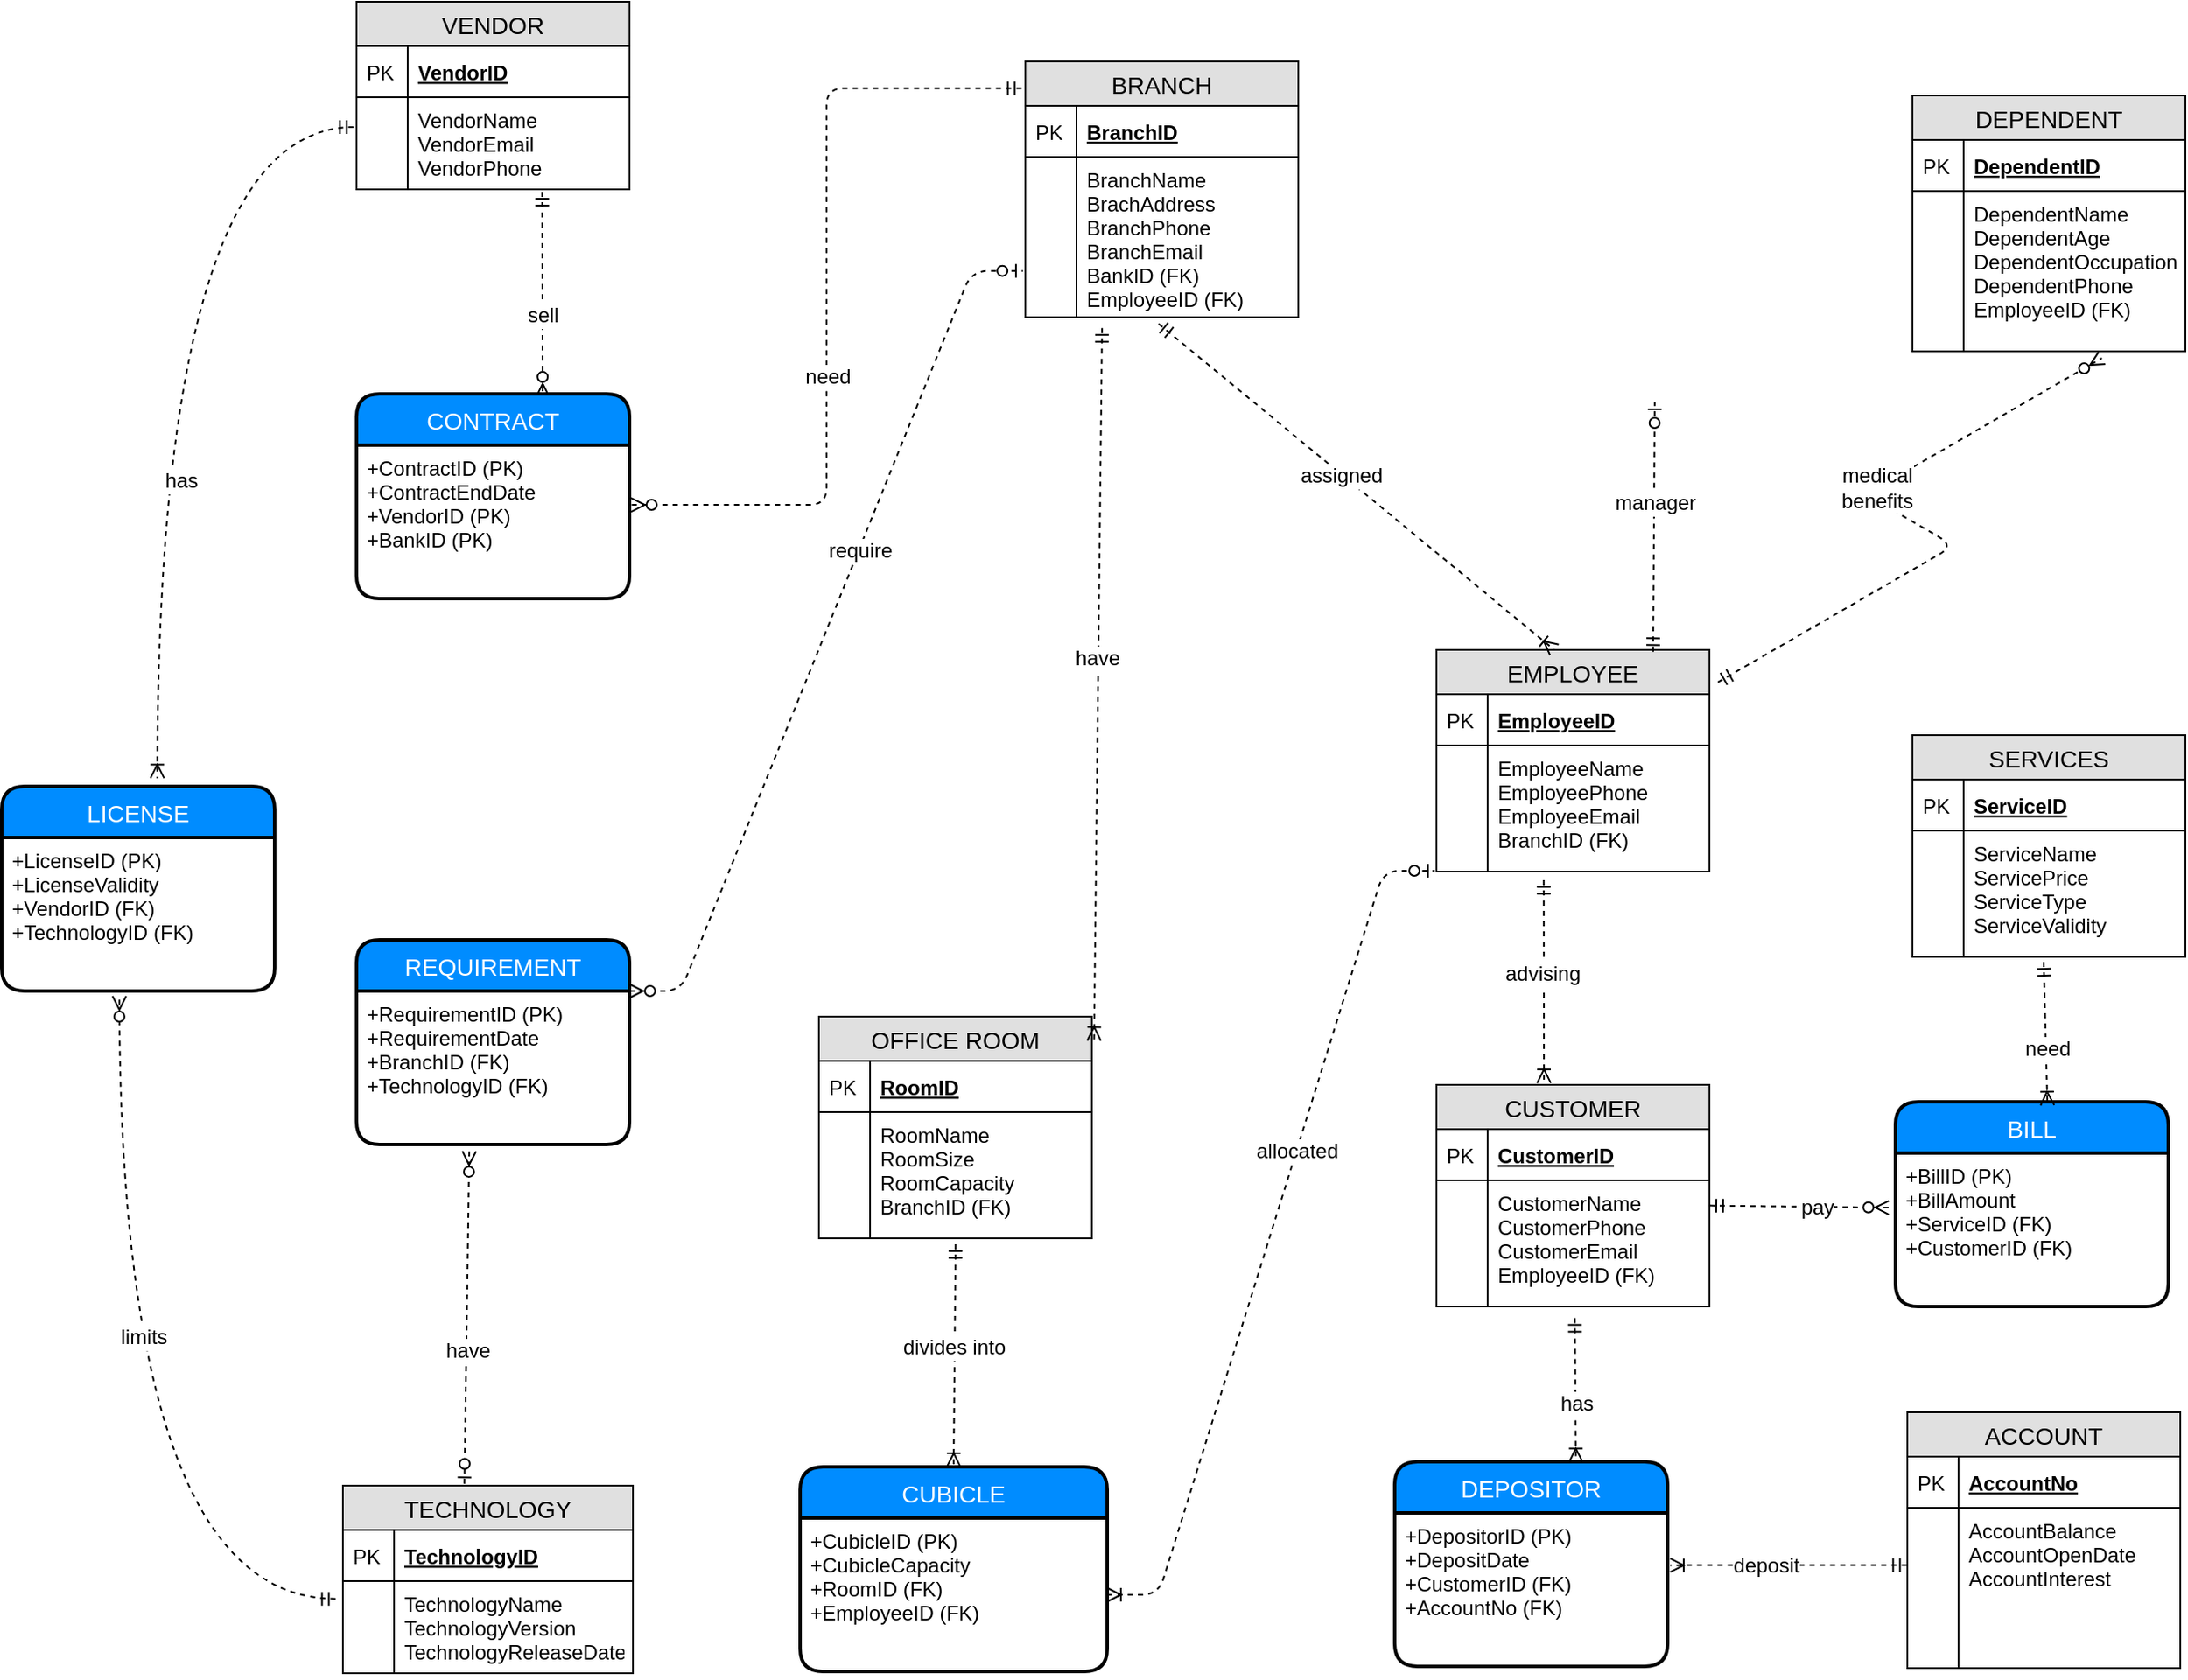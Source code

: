 <mxfile version="12.2.6" type="device" pages="1"><diagram id="OfoIAf7GHifMe632W6Vm" name="Page-1"><mxGraphModel dx="1855" dy="513" grid="1" gridSize="10" guides="1" tooltips="1" connect="1" arrows="1" fold="1" page="1" pageScale="1" pageWidth="850" pageHeight="1100" math="0" shadow="0"><root><mxCell id="0"/><mxCell id="1" parent="0"/><mxCell id="8NICRnH4fSRFF_233JZh-17" value="BRANCH" style="swimlane;fontStyle=0;childLayout=stackLayout;horizontal=1;startSize=26;fillColor=#e0e0e0;horizontalStack=0;resizeParent=1;resizeParentMax=0;resizeLast=0;collapsible=1;marginBottom=0;swimlaneFillColor=#ffffff;align=center;fontSize=14;rounded=0;shadow=0;glass=0;comic=0;" vertex="1" parent="1"><mxGeometry x="120" y="85" width="160" height="150" as="geometry"/></mxCell><mxCell id="8NICRnH4fSRFF_233JZh-18" value="BranchID" style="shape=partialRectangle;top=0;left=0;right=0;bottom=1;align=left;verticalAlign=middle;fillColor=none;spacingLeft=34;spacingRight=4;overflow=hidden;rotatable=0;points=[[0,0.5],[1,0.5]];portConstraint=eastwest;dropTarget=0;fontStyle=5;fontSize=12;" vertex="1" parent="8NICRnH4fSRFF_233JZh-17"><mxGeometry y="26" width="160" height="30" as="geometry"/></mxCell><mxCell id="8NICRnH4fSRFF_233JZh-19" value="PK" style="shape=partialRectangle;top=0;left=0;bottom=0;fillColor=none;align=left;verticalAlign=middle;spacingLeft=4;spacingRight=4;overflow=hidden;rotatable=0;points=[];portConstraint=eastwest;part=1;fontSize=12;" vertex="1" connectable="0" parent="8NICRnH4fSRFF_233JZh-18"><mxGeometry width="30" height="30" as="geometry"/></mxCell><mxCell id="8NICRnH4fSRFF_233JZh-26" value="BranchName&#10;BrachAddress&#10;BranchPhone&#10;BranchEmail&#10;BankID (FK)&#10;EmployeeID (FK)" style="shape=partialRectangle;top=0;left=0;right=0;bottom=0;align=left;verticalAlign=top;fillColor=none;spacingLeft=34;spacingRight=4;overflow=hidden;rotatable=0;points=[[0,0.5],[1,0.5]];portConstraint=eastwest;dropTarget=0;fontSize=12;" vertex="1" parent="8NICRnH4fSRFF_233JZh-17"><mxGeometry y="56" width="160" height="94" as="geometry"/></mxCell><mxCell id="8NICRnH4fSRFF_233JZh-27" value="" style="shape=partialRectangle;top=0;left=0;bottom=0;fillColor=none;align=left;verticalAlign=top;spacingLeft=4;spacingRight=4;overflow=hidden;rotatable=0;points=[];portConstraint=eastwest;part=1;fontSize=12;" vertex="1" connectable="0" parent="8NICRnH4fSRFF_233JZh-26"><mxGeometry width="30" height="94" as="geometry"/></mxCell><mxCell id="8NICRnH4fSRFF_233JZh-28" value="EMPLOYEE" style="swimlane;fontStyle=0;childLayout=stackLayout;horizontal=1;startSize=26;fillColor=#e0e0e0;horizontalStack=0;resizeParent=1;resizeParentMax=0;resizeLast=0;collapsible=1;marginBottom=0;swimlaneFillColor=#ffffff;align=center;fontSize=14;rounded=0;shadow=0;glass=0;comic=0;" vertex="1" parent="1"><mxGeometry x="361" y="430" width="160" height="130" as="geometry"/></mxCell><mxCell id="8NICRnH4fSRFF_233JZh-29" value="EmployeeID" style="shape=partialRectangle;top=0;left=0;right=0;bottom=1;align=left;verticalAlign=middle;fillColor=none;spacingLeft=34;spacingRight=4;overflow=hidden;rotatable=0;points=[[0,0.5],[1,0.5]];portConstraint=eastwest;dropTarget=0;fontStyle=5;fontSize=12;" vertex="1" parent="8NICRnH4fSRFF_233JZh-28"><mxGeometry y="26" width="160" height="30" as="geometry"/></mxCell><mxCell id="8NICRnH4fSRFF_233JZh-30" value="PK" style="shape=partialRectangle;top=0;left=0;bottom=0;fillColor=none;align=left;verticalAlign=middle;spacingLeft=4;spacingRight=4;overflow=hidden;rotatable=0;points=[];portConstraint=eastwest;part=1;fontSize=12;" vertex="1" connectable="0" parent="8NICRnH4fSRFF_233JZh-29"><mxGeometry width="30" height="30" as="geometry"/></mxCell><mxCell id="8NICRnH4fSRFF_233JZh-37" value="EmployeeName&#10;EmployeePhone&#10;EmployeeEmail&#10;BranchID (FK)" style="shape=partialRectangle;top=0;left=0;right=0;bottom=0;align=left;verticalAlign=top;fillColor=none;spacingLeft=34;spacingRight=4;overflow=hidden;rotatable=0;points=[[0,0.5],[1,0.5]];portConstraint=eastwest;dropTarget=0;fontSize=12;" vertex="1" parent="8NICRnH4fSRFF_233JZh-28"><mxGeometry y="56" width="160" height="74" as="geometry"/></mxCell><mxCell id="8NICRnH4fSRFF_233JZh-38" value="" style="shape=partialRectangle;top=0;left=0;bottom=0;fillColor=none;align=left;verticalAlign=top;spacingLeft=4;spacingRight=4;overflow=hidden;rotatable=0;points=[];portConstraint=eastwest;part=1;fontSize=12;" vertex="1" connectable="0" parent="8NICRnH4fSRFF_233JZh-37"><mxGeometry width="30" height="74" as="geometry"/></mxCell><mxCell id="8NICRnH4fSRFF_233JZh-40" value="DEPENDENT" style="swimlane;fontStyle=0;childLayout=stackLayout;horizontal=1;startSize=26;fillColor=#e0e0e0;horizontalStack=0;resizeParent=1;resizeParentMax=0;resizeLast=0;collapsible=1;marginBottom=0;swimlaneFillColor=#ffffff;align=center;fontSize=14;rounded=0;shadow=0;glass=0;comic=0;" vertex="1" parent="1"><mxGeometry x="640" y="105" width="160" height="150" as="geometry"/></mxCell><mxCell id="8NICRnH4fSRFF_233JZh-41" value="DependentID" style="shape=partialRectangle;top=0;left=0;right=0;bottom=1;align=left;verticalAlign=middle;fillColor=none;spacingLeft=34;spacingRight=4;overflow=hidden;rotatable=0;points=[[0,0.5],[1,0.5]];portConstraint=eastwest;dropTarget=0;fontStyle=5;fontSize=12;" vertex="1" parent="8NICRnH4fSRFF_233JZh-40"><mxGeometry y="26" width="160" height="30" as="geometry"/></mxCell><mxCell id="8NICRnH4fSRFF_233JZh-42" value="PK" style="shape=partialRectangle;top=0;left=0;bottom=0;fillColor=none;align=left;verticalAlign=middle;spacingLeft=4;spacingRight=4;overflow=hidden;rotatable=0;points=[];portConstraint=eastwest;part=1;fontSize=12;" vertex="1" connectable="0" parent="8NICRnH4fSRFF_233JZh-41"><mxGeometry width="30" height="30" as="geometry"/></mxCell><mxCell id="8NICRnH4fSRFF_233JZh-49" value="DependentName&#10;DependentAge&#10;DependentOccupation&#10;DependentPhone&#10;EmployeeID (FK)" style="shape=partialRectangle;top=0;left=0;right=0;bottom=0;align=left;verticalAlign=top;fillColor=none;spacingLeft=34;spacingRight=4;overflow=hidden;rotatable=0;points=[[0,0.5],[1,0.5]];portConstraint=eastwest;dropTarget=0;fontSize=12;" vertex="1" parent="8NICRnH4fSRFF_233JZh-40"><mxGeometry y="56" width="160" height="94" as="geometry"/></mxCell><mxCell id="8NICRnH4fSRFF_233JZh-50" value="" style="shape=partialRectangle;top=0;left=0;bottom=0;fillColor=none;align=left;verticalAlign=top;spacingLeft=4;spacingRight=4;overflow=hidden;rotatable=0;points=[];portConstraint=eastwest;part=1;fontSize=12;" vertex="1" connectable="0" parent="8NICRnH4fSRFF_233JZh-49"><mxGeometry width="30" height="94" as="geometry"/></mxCell><mxCell id="8NICRnH4fSRFF_233JZh-51" value="CUSTOMER" style="swimlane;fontStyle=0;childLayout=stackLayout;horizontal=1;startSize=26;fillColor=#e0e0e0;horizontalStack=0;resizeParent=1;resizeParentMax=0;resizeLast=0;collapsible=1;marginBottom=0;swimlaneFillColor=#ffffff;align=center;fontSize=14;rounded=0;shadow=0;glass=0;comic=0;" vertex="1" parent="1"><mxGeometry x="361" y="685" width="160" height="130" as="geometry"/></mxCell><mxCell id="8NICRnH4fSRFF_233JZh-52" value="CustomerID" style="shape=partialRectangle;top=0;left=0;right=0;bottom=1;align=left;verticalAlign=middle;fillColor=none;spacingLeft=34;spacingRight=4;overflow=hidden;rotatable=0;points=[[0,0.5],[1,0.5]];portConstraint=eastwest;dropTarget=0;fontStyle=5;fontSize=12;" vertex="1" parent="8NICRnH4fSRFF_233JZh-51"><mxGeometry y="26" width="160" height="30" as="geometry"/></mxCell><mxCell id="8NICRnH4fSRFF_233JZh-53" value="PK" style="shape=partialRectangle;top=0;left=0;bottom=0;fillColor=none;align=left;verticalAlign=middle;spacingLeft=4;spacingRight=4;overflow=hidden;rotatable=0;points=[];portConstraint=eastwest;part=1;fontSize=12;" vertex="1" connectable="0" parent="8NICRnH4fSRFF_233JZh-52"><mxGeometry width="30" height="30" as="geometry"/></mxCell><mxCell id="8NICRnH4fSRFF_233JZh-60" value="CustomerName&#10;CustomerPhone&#10;CustomerEmail&#10;EmployeeID (FK)" style="shape=partialRectangle;top=0;left=0;right=0;bottom=0;align=left;verticalAlign=top;fillColor=none;spacingLeft=34;spacingRight=4;overflow=hidden;rotatable=0;points=[[0,0.5],[1,0.5]];portConstraint=eastwest;dropTarget=0;fontSize=12;" vertex="1" parent="8NICRnH4fSRFF_233JZh-51"><mxGeometry y="56" width="160" height="74" as="geometry"/></mxCell><mxCell id="8NICRnH4fSRFF_233JZh-61" value="" style="shape=partialRectangle;top=0;left=0;bottom=0;fillColor=none;align=left;verticalAlign=top;spacingLeft=4;spacingRight=4;overflow=hidden;rotatable=0;points=[];portConstraint=eastwest;part=1;fontSize=12;" vertex="1" connectable="0" parent="8NICRnH4fSRFF_233JZh-60"><mxGeometry width="30" height="74" as="geometry"/></mxCell><mxCell id="8NICRnH4fSRFF_233JZh-62" value="ACCOUNT" style="swimlane;fontStyle=0;childLayout=stackLayout;horizontal=1;startSize=26;fillColor=#e0e0e0;horizontalStack=0;resizeParent=1;resizeParentMax=0;resizeLast=0;collapsible=1;marginBottom=0;swimlaneFillColor=#ffffff;align=center;fontSize=14;rounded=0;shadow=0;glass=0;comic=0;" vertex="1" parent="1"><mxGeometry x="637" y="877" width="160" height="150" as="geometry"/></mxCell><mxCell id="8NICRnH4fSRFF_233JZh-63" value="AccountNo" style="shape=partialRectangle;top=0;left=0;right=0;bottom=1;align=left;verticalAlign=middle;fillColor=none;spacingLeft=34;spacingRight=4;overflow=hidden;rotatable=0;points=[[0,0.5],[1,0.5]];portConstraint=eastwest;dropTarget=0;fontStyle=5;fontSize=12;" vertex="1" parent="8NICRnH4fSRFF_233JZh-62"><mxGeometry y="26" width="160" height="30" as="geometry"/></mxCell><mxCell id="8NICRnH4fSRFF_233JZh-64" value="PK" style="shape=partialRectangle;top=0;left=0;bottom=0;fillColor=none;align=left;verticalAlign=middle;spacingLeft=4;spacingRight=4;overflow=hidden;rotatable=0;points=[];portConstraint=eastwest;part=1;fontSize=12;" vertex="1" connectable="0" parent="8NICRnH4fSRFF_233JZh-63"><mxGeometry width="30" height="30" as="geometry"/></mxCell><mxCell id="8NICRnH4fSRFF_233JZh-71" value="AccountBalance&#10;AccountOpenDate&#10;AccountInterest" style="shape=partialRectangle;top=0;left=0;right=0;bottom=0;align=left;verticalAlign=top;fillColor=none;spacingLeft=34;spacingRight=4;overflow=hidden;rotatable=0;points=[[0,0.5],[1,0.5]];portConstraint=eastwest;dropTarget=0;fontSize=12;" vertex="1" parent="8NICRnH4fSRFF_233JZh-62"><mxGeometry y="56" width="160" height="94" as="geometry"/></mxCell><mxCell id="8NICRnH4fSRFF_233JZh-72" value="" style="shape=partialRectangle;top=0;left=0;bottom=0;fillColor=none;align=left;verticalAlign=top;spacingLeft=4;spacingRight=4;overflow=hidden;rotatable=0;points=[];portConstraint=eastwest;part=1;fontSize=12;" vertex="1" connectable="0" parent="8NICRnH4fSRFF_233JZh-71"><mxGeometry width="30" height="94" as="geometry"/></mxCell><mxCell id="8NICRnH4fSRFF_233JZh-73" value="SERVICES" style="swimlane;fontStyle=0;childLayout=stackLayout;horizontal=1;startSize=26;fillColor=#e0e0e0;horizontalStack=0;resizeParent=1;resizeParentMax=0;resizeLast=0;collapsible=1;marginBottom=0;swimlaneFillColor=#ffffff;align=center;fontSize=14;rounded=0;shadow=0;glass=0;comic=0;" vertex="1" parent="1"><mxGeometry x="640" y="480" width="160" height="130" as="geometry"/></mxCell><mxCell id="8NICRnH4fSRFF_233JZh-74" value="ServiceID" style="shape=partialRectangle;top=0;left=0;right=0;bottom=1;align=left;verticalAlign=middle;fillColor=none;spacingLeft=34;spacingRight=4;overflow=hidden;rotatable=0;points=[[0,0.5],[1,0.5]];portConstraint=eastwest;dropTarget=0;fontStyle=5;fontSize=12;" vertex="1" parent="8NICRnH4fSRFF_233JZh-73"><mxGeometry y="26" width="160" height="30" as="geometry"/></mxCell><mxCell id="8NICRnH4fSRFF_233JZh-75" value="PK" style="shape=partialRectangle;top=0;left=0;bottom=0;fillColor=none;align=left;verticalAlign=middle;spacingLeft=4;spacingRight=4;overflow=hidden;rotatable=0;points=[];portConstraint=eastwest;part=1;fontSize=12;" vertex="1" connectable="0" parent="8NICRnH4fSRFF_233JZh-74"><mxGeometry width="30" height="30" as="geometry"/></mxCell><mxCell id="8NICRnH4fSRFF_233JZh-82" value="ServiceName&#10;ServicePrice&#10;ServiceType&#10;ServiceValidity" style="shape=partialRectangle;top=0;left=0;right=0;bottom=0;align=left;verticalAlign=top;fillColor=none;spacingLeft=34;spacingRight=4;overflow=hidden;rotatable=0;points=[[0,0.5],[1,0.5]];portConstraint=eastwest;dropTarget=0;fontSize=12;" vertex="1" parent="8NICRnH4fSRFF_233JZh-73"><mxGeometry y="56" width="160" height="74" as="geometry"/></mxCell><mxCell id="8NICRnH4fSRFF_233JZh-83" value="" style="shape=partialRectangle;top=0;left=0;bottom=0;fillColor=none;align=left;verticalAlign=top;spacingLeft=4;spacingRight=4;overflow=hidden;rotatable=0;points=[];portConstraint=eastwest;part=1;fontSize=12;" vertex="1" connectable="0" parent="8NICRnH4fSRFF_233JZh-82"><mxGeometry width="30" height="74" as="geometry"/></mxCell><mxCell id="8NICRnH4fSRFF_233JZh-84" value="DEPOSITOR" style="swimlane;childLayout=stackLayout;horizontal=1;startSize=30;horizontalStack=0;fillColor=#008cff;fontColor=#FFFFFF;rounded=1;fontSize=14;fontStyle=0;strokeWidth=2;resizeParent=0;resizeLast=1;shadow=0;dashed=0;align=center;glass=0;comic=0;" vertex="1" parent="1"><mxGeometry x="336.5" y="906" width="160" height="120" as="geometry"/></mxCell><mxCell id="8NICRnH4fSRFF_233JZh-85" value="+DepositorID (PK)&#10;+DepositDate&#10;+CustomerID (FK)&#10;+AccountNo (FK)" style="align=left;strokeColor=none;fillColor=none;spacingLeft=4;fontSize=12;verticalAlign=top;resizable=0;rotatable=0;part=1;" vertex="1" parent="8NICRnH4fSRFF_233JZh-84"><mxGeometry y="30" width="160" height="90" as="geometry"/></mxCell><mxCell id="8NICRnH4fSRFF_233JZh-88" value="" style="fontSize=12;html=1;endArrow=ERoneToMany;startArrow=ERmandOne;entryX=0.432;entryY=0;entryDx=0;entryDy=0;entryPerimeter=0;shadow=0;comic=0;rounded=1;jumpStyle=none;exitX=0.488;exitY=1.041;exitDx=0;exitDy=0;exitPerimeter=0;dashed=1;" edge="1" parent="1" source="8NICRnH4fSRFF_233JZh-26" target="8NICRnH4fSRFF_233JZh-28"><mxGeometry width="100" height="100" relative="1" as="geometry"><mxPoint x="440" y="320" as="sourcePoint"/><mxPoint x="505" y="383" as="targetPoint"/></mxGeometry></mxCell><mxCell id="8NICRnH4fSRFF_233JZh-89" value="assigned" style="text;html=1;resizable=0;points=[];align=center;verticalAlign=middle;labelBackgroundColor=#ffffff;" vertex="1" connectable="0" parent="8NICRnH4fSRFF_233JZh-88"><mxGeometry x="-0.075" y="-1" relative="1" as="geometry"><mxPoint as="offset"/></mxGeometry></mxCell><mxCell id="8NICRnH4fSRFF_233JZh-90" value="" style="fontSize=12;html=1;endArrow=ERzeroToOne;startArrow=ERmandOne;entryX=0.737;entryY=1.053;entryDx=0;entryDy=0;entryPerimeter=0;dashed=1;exitX=0.675;exitY=0.009;exitDx=0;exitDy=0;exitPerimeter=0;" edge="1" parent="1"><mxGeometry width="100" height="100" relative="1" as="geometry"><mxPoint x="488" y="431.17" as="sourcePoint"/><mxPoint x="488.92" y="284.982" as="targetPoint"/></mxGeometry></mxCell><mxCell id="8NICRnH4fSRFF_233JZh-92" value="manager" style="text;html=1;resizable=0;points=[];align=center;verticalAlign=middle;labelBackgroundColor=#ffffff;" vertex="1" connectable="0" parent="8NICRnH4fSRFF_233JZh-90"><mxGeometry x="0.199" relative="1" as="geometry"><mxPoint as="offset"/></mxGeometry></mxCell><mxCell id="8NICRnH4fSRFF_233JZh-93" value="BILL" style="swimlane;childLayout=stackLayout;horizontal=1;startSize=30;horizontalStack=0;fillColor=#008cff;fontColor=#FFFFFF;rounded=1;fontSize=14;fontStyle=0;strokeWidth=2;resizeParent=0;resizeLast=1;shadow=0;dashed=0;align=center;glass=0;comic=0;" vertex="1" parent="1"><mxGeometry x="630" y="695" width="160" height="120" as="geometry"/></mxCell><mxCell id="8NICRnH4fSRFF_233JZh-94" value="+BillID (PK)&#10;+BillAmount&#10;+ServiceID (FK)&#10;+CustomerID (FK)" style="align=left;strokeColor=none;fillColor=none;spacingLeft=4;fontSize=12;verticalAlign=top;resizable=0;rotatable=0;part=1;" vertex="1" parent="8NICRnH4fSRFF_233JZh-93"><mxGeometry y="30" width="160" height="90" as="geometry"/></mxCell><mxCell id="8NICRnH4fSRFF_233JZh-211" style="edgeStyle=none;rounded=1;comic=0;jumpStyle=none;orthogonalLoop=1;jettySize=auto;html=1;exitX=0.5;exitY=0;exitDx=0;exitDy=0;shadow=0;dashed=1;startArrow=ERmandOne;startFill=0;endArrow=ERmandOne;endFill=0;" edge="1" parent="8NICRnH4fSRFF_233JZh-93" source="8NICRnH4fSRFF_233JZh-94" target="8NICRnH4fSRFF_233JZh-94"><mxGeometry relative="1" as="geometry"/></mxCell><mxCell id="8NICRnH4fSRFF_233JZh-97" value="" style="fontSize=12;html=1;endArrow=ERzeroToMany;startArrow=ERmandOne;exitX=1.031;exitY=0.146;exitDx=0;exitDy=0;entryX=0.694;entryY=1.043;entryDx=0;entryDy=0;entryPerimeter=0;endFill=1;exitPerimeter=0;dashed=1;edgeStyle=isometricEdgeStyle;" edge="1" parent="1" source="8NICRnH4fSRFF_233JZh-28" target="8NICRnH4fSRFF_233JZh-49"><mxGeometry width="100" height="100" relative="1" as="geometry"><mxPoint x="545" y="584" as="sourcePoint"/><mxPoint x="679.96" y="419.032" as="targetPoint"/></mxGeometry></mxCell><mxCell id="8NICRnH4fSRFF_233JZh-98" value="medical&lt;br&gt;benefits" style="text;html=1;resizable=0;points=[];align=center;verticalAlign=middle;labelBackgroundColor=#ffffff;" vertex="1" connectable="0" parent="8NICRnH4fSRFF_233JZh-97"><mxGeometry x="0.199" relative="1" as="geometry"><mxPoint as="offset"/></mxGeometry></mxCell><mxCell id="8NICRnH4fSRFF_233JZh-99" value="" style="fontSize=12;html=1;endArrow=ERzeroToMany;startArrow=ERmandOne;exitX=1;exitY=0.2;exitDx=0;exitDy=0;endFill=1;exitPerimeter=0;dashed=1;entryX=-0.024;entryY=0.356;entryDx=0;entryDy=0;entryPerimeter=0;" edge="1" parent="1" source="8NICRnH4fSRFF_233JZh-60" target="8NICRnH4fSRFF_233JZh-94"><mxGeometry width="100" height="100" relative="1" as="geometry"><mxPoint x="469.46" y="656.98" as="sourcePoint"/><mxPoint x="660" y="735" as="targetPoint"/></mxGeometry></mxCell><mxCell id="8NICRnH4fSRFF_233JZh-100" value="pay" style="text;html=1;resizable=0;points=[];align=center;verticalAlign=middle;labelBackgroundColor=#ffffff;" vertex="1" connectable="0" parent="8NICRnH4fSRFF_233JZh-99"><mxGeometry x="0.199" relative="1" as="geometry"><mxPoint as="offset"/></mxGeometry></mxCell><mxCell id="8NICRnH4fSRFF_233JZh-101" value="" style="fontSize=12;html=1;endArrow=ERoneToMany;startArrow=ERmandOne;exitX=0.481;exitY=1.041;exitDx=0;exitDy=0;entryX=0.557;entryY=0.017;entryDx=0;entryDy=0;entryPerimeter=0;endFill=0;exitPerimeter=0;dashed=1;" edge="1" parent="1" source="8NICRnH4fSRFF_233JZh-82" target="8NICRnH4fSRFF_233JZh-93"><mxGeometry width="100" height="100" relative="1" as="geometry"><mxPoint x="689.96" y="639.96" as="sourcePoint"/><mxPoint x="787.08" y="685.04" as="targetPoint"/></mxGeometry></mxCell><mxCell id="8NICRnH4fSRFF_233JZh-102" value="need" style="text;html=1;resizable=0;points=[];align=center;verticalAlign=middle;labelBackgroundColor=#ffffff;" vertex="1" connectable="0" parent="8NICRnH4fSRFF_233JZh-101"><mxGeometry x="0.199" relative="1" as="geometry"><mxPoint as="offset"/></mxGeometry></mxCell><mxCell id="8NICRnH4fSRFF_233JZh-103" value="" style="fontSize=12;html=1;endArrow=ERoneToMany;startArrow=ERmandOne;entryX=1.009;entryY=0.341;entryDx=0;entryDy=0;entryPerimeter=0;endFill=0;exitX=-0.002;exitY=0.358;exitDx=0;exitDy=0;exitPerimeter=0;dashed=1;" edge="1" parent="1" source="8NICRnH4fSRFF_233JZh-71" target="8NICRnH4fSRFF_233JZh-85"><mxGeometry width="100" height="100" relative="1" as="geometry"><mxPoint x="666.16" y="979.788" as="sourcePoint"/><mxPoint x="562.08" y="982.0" as="targetPoint"/></mxGeometry></mxCell><mxCell id="8NICRnH4fSRFF_233JZh-104" value="deposit" style="text;html=1;resizable=0;points=[];align=center;verticalAlign=middle;labelBackgroundColor=#ffffff;" vertex="1" connectable="0" parent="8NICRnH4fSRFF_233JZh-103"><mxGeometry x="0.199" relative="1" as="geometry"><mxPoint as="offset"/></mxGeometry></mxCell><mxCell id="8NICRnH4fSRFF_233JZh-105" value="" style="fontSize=12;html=1;endArrow=ERoneToMany;startArrow=ERmandOne;exitX=0.507;exitY=1.091;exitDx=0;exitDy=0;endFill=0;exitPerimeter=0;startFill=0;dashed=1;entryX=0.664;entryY=0.002;entryDx=0;entryDy=0;entryPerimeter=0;" edge="1" parent="1" source="8NICRnH4fSRFF_233JZh-60" target="8NICRnH4fSRFF_233JZh-84"><mxGeometry width="100" height="100" relative="1" as="geometry"><mxPoint x="839.04" y="755.34" as="sourcePoint"/><mxPoint x="506" y="912" as="targetPoint"/></mxGeometry></mxCell><mxCell id="8NICRnH4fSRFF_233JZh-106" value="has" style="text;html=1;resizable=0;points=[];align=center;verticalAlign=middle;labelBackgroundColor=#ffffff;" vertex="1" connectable="0" parent="8NICRnH4fSRFF_233JZh-105"><mxGeometry x="0.199" relative="1" as="geometry"><mxPoint as="offset"/></mxGeometry></mxCell><mxCell id="8NICRnH4fSRFF_233JZh-108" value="" style="fontSize=12;html=1;endArrow=ERoneToMany;startArrow=ERmandOne;shadow=0;comic=0;rounded=1;jumpStyle=none;entryX=0.394;entryY=-0.008;entryDx=0;entryDy=0;entryPerimeter=0;dashed=1;exitX=0.393;exitY=1.068;exitDx=0;exitDy=0;exitPerimeter=0;" edge="1" parent="1" source="8NICRnH4fSRFF_233JZh-37" target="8NICRnH4fSRFF_233JZh-51"><mxGeometry width="100" height="100" relative="1" as="geometry"><mxPoint x="488" y="576" as="sourcePoint"/><mxPoint x="390" y="640" as="targetPoint"/></mxGeometry></mxCell><mxCell id="8NICRnH4fSRFF_233JZh-109" value="advising" style="text;html=1;resizable=0;points=[];align=center;verticalAlign=middle;labelBackgroundColor=#ffffff;" vertex="1" connectable="0" parent="8NICRnH4fSRFF_233JZh-108"><mxGeometry x="-0.075" y="-1" relative="1" as="geometry"><mxPoint as="offset"/></mxGeometry></mxCell><mxCell id="8NICRnH4fSRFF_233JZh-110" value="OFFICE ROOM" style="swimlane;fontStyle=0;childLayout=stackLayout;horizontal=1;startSize=26;fillColor=#e0e0e0;horizontalStack=0;resizeParent=1;resizeParentMax=0;resizeLast=0;collapsible=1;marginBottom=0;swimlaneFillColor=#ffffff;align=center;fontSize=14;rounded=0;shadow=0;glass=0;comic=0;" vertex="1" parent="1"><mxGeometry x="-1" y="645" width="160" height="130" as="geometry"/></mxCell><mxCell id="8NICRnH4fSRFF_233JZh-111" value="RoomID" style="shape=partialRectangle;top=0;left=0;right=0;bottom=1;align=left;verticalAlign=middle;fillColor=none;spacingLeft=34;spacingRight=4;overflow=hidden;rotatable=0;points=[[0,0.5],[1,0.5]];portConstraint=eastwest;dropTarget=0;fontStyle=5;fontSize=12;" vertex="1" parent="8NICRnH4fSRFF_233JZh-110"><mxGeometry y="26" width="160" height="30" as="geometry"/></mxCell><mxCell id="8NICRnH4fSRFF_233JZh-112" value="PK" style="shape=partialRectangle;top=0;left=0;bottom=0;fillColor=none;align=left;verticalAlign=middle;spacingLeft=4;spacingRight=4;overflow=hidden;rotatable=0;points=[];portConstraint=eastwest;part=1;fontSize=12;" vertex="1" connectable="0" parent="8NICRnH4fSRFF_233JZh-111"><mxGeometry width="30" height="30" as="geometry"/></mxCell><mxCell id="8NICRnH4fSRFF_233JZh-119" value="RoomName&#10;RoomSize&#10;RoomCapacity&#10;BranchID (FK)" style="shape=partialRectangle;top=0;left=0;right=0;bottom=0;align=left;verticalAlign=top;fillColor=none;spacingLeft=34;spacingRight=4;overflow=hidden;rotatable=0;points=[[0,0.5],[1,0.5]];portConstraint=eastwest;dropTarget=0;fontSize=12;" vertex="1" parent="8NICRnH4fSRFF_233JZh-110"><mxGeometry y="56" width="160" height="74" as="geometry"/></mxCell><mxCell id="8NICRnH4fSRFF_233JZh-120" value="" style="shape=partialRectangle;top=0;left=0;bottom=0;fillColor=none;align=left;verticalAlign=top;spacingLeft=4;spacingRight=4;overflow=hidden;rotatable=0;points=[];portConstraint=eastwest;part=1;fontSize=12;" vertex="1" connectable="0" parent="8NICRnH4fSRFF_233JZh-119"><mxGeometry width="30" height="74" as="geometry"/></mxCell><mxCell id="8NICRnH4fSRFF_233JZh-121" value="" style="fontSize=12;html=1;endArrow=ERoneToMany;startArrow=ERmandOne;entryX=1.008;entryY=0.109;entryDx=0;entryDy=0;entryPerimeter=0;shadow=0;comic=0;rounded=1;jumpStyle=none;exitX=0.281;exitY=1.068;exitDx=0;exitDy=0;exitPerimeter=0;dashed=1;elbow=vertical;" edge="1" parent="1" source="8NICRnH4fSRFF_233JZh-26" target="8NICRnH4fSRFF_233JZh-110"><mxGeometry width="100" height="100" relative="1" as="geometry"><mxPoint x="275.5" y="280.5" as="sourcePoint"/><mxPoint x="164.54" y="447.77" as="targetPoint"/></mxGeometry></mxCell><mxCell id="8NICRnH4fSRFF_233JZh-122" value="have" style="text;html=1;resizable=0;points=[];align=center;verticalAlign=middle;labelBackgroundColor=#ffffff;" vertex="1" connectable="0" parent="8NICRnH4fSRFF_233JZh-121"><mxGeometry x="-0.075" y="-1" relative="1" as="geometry"><mxPoint as="offset"/></mxGeometry></mxCell><mxCell id="8NICRnH4fSRFF_233JZh-136" value="" style="fontSize=12;html=1;endArrow=ERoneToMany;startArrow=ERmandOne;entryX=0.5;entryY=0;entryDx=0;entryDy=0;shadow=0;comic=0;rounded=1;jumpStyle=none;dashed=1;exitX=0.501;exitY=1.047;exitDx=0;exitDy=0;exitPerimeter=0;" edge="1" parent="1" source="8NICRnH4fSRFF_233JZh-119" target="8NICRnH4fSRFF_233JZh-134"><mxGeometry width="100" height="100" relative="1" as="geometry"><mxPoint x="239" y="730" as="sourcePoint"/><mxPoint x="383.04" y="497.27" as="targetPoint"/></mxGeometry></mxCell><mxCell id="8NICRnH4fSRFF_233JZh-137" value="divides into" style="text;html=1;resizable=0;points=[];align=center;verticalAlign=middle;labelBackgroundColor=#ffffff;" vertex="1" connectable="0" parent="8NICRnH4fSRFF_233JZh-136"><mxGeometry x="-0.075" y="-1" relative="1" as="geometry"><mxPoint as="offset"/></mxGeometry></mxCell><mxCell id="8NICRnH4fSRFF_233JZh-138" value="" style="fontSize=12;html=1;endArrow=ERzeroToOne;startArrow=ERoneToMany;exitX=1;exitY=0.5;exitDx=0;exitDy=0;endFill=1;startFill=0;dashed=1;edgeStyle=entityRelationEdgeStyle;entryX=-0.006;entryY=0.993;entryDx=0;entryDy=0;entryPerimeter=0;" edge="1" parent="1" source="8NICRnH4fSRFF_233JZh-135" target="8NICRnH4fSRFF_233JZh-37"><mxGeometry width="100" height="100" relative="1" as="geometry"><mxPoint x="232.04" y="792.034" as="sourcePoint"/><mxPoint x="240" y="650" as="targetPoint"/></mxGeometry></mxCell><mxCell id="8NICRnH4fSRFF_233JZh-139" value="allocated" style="text;html=1;resizable=0;points=[];align=center;verticalAlign=middle;labelBackgroundColor=#ffffff;" vertex="1" connectable="0" parent="8NICRnH4fSRFF_233JZh-138"><mxGeometry x="0.199" relative="1" as="geometry"><mxPoint as="offset"/></mxGeometry></mxCell><mxCell id="8NICRnH4fSRFF_233JZh-141" value="TECHNOLOGY" style="swimlane;fontStyle=0;childLayout=stackLayout;horizontal=1;startSize=26;fillColor=#e0e0e0;horizontalStack=0;resizeParent=1;resizeParentMax=0;resizeLast=0;collapsible=1;marginBottom=0;swimlaneFillColor=#ffffff;align=center;fontSize=14;rounded=0;shadow=0;glass=0;comic=0;" vertex="1" parent="1"><mxGeometry x="-280" y="920" width="170" height="110" as="geometry"/></mxCell><mxCell id="8NICRnH4fSRFF_233JZh-142" value="TechnologyID" style="shape=partialRectangle;top=0;left=0;right=0;bottom=1;align=left;verticalAlign=middle;fillColor=none;spacingLeft=34;spacingRight=4;overflow=hidden;rotatable=0;points=[[0,0.5],[1,0.5]];portConstraint=eastwest;dropTarget=0;fontStyle=5;fontSize=12;" vertex="1" parent="8NICRnH4fSRFF_233JZh-141"><mxGeometry y="26" width="170" height="30" as="geometry"/></mxCell><mxCell id="8NICRnH4fSRFF_233JZh-143" value="PK" style="shape=partialRectangle;top=0;left=0;bottom=0;fillColor=none;align=left;verticalAlign=middle;spacingLeft=4;spacingRight=4;overflow=hidden;rotatable=0;points=[];portConstraint=eastwest;part=1;fontSize=12;" vertex="1" connectable="0" parent="8NICRnH4fSRFF_233JZh-142"><mxGeometry width="30" height="30" as="geometry"/></mxCell><mxCell id="8NICRnH4fSRFF_233JZh-150" value="TechnologyName&#10;TechnologyVersion&#10;TechnologyReleaseDate&#10;" style="shape=partialRectangle;top=0;left=0;right=0;bottom=0;align=left;verticalAlign=top;fillColor=none;spacingLeft=34;spacingRight=4;overflow=hidden;rotatable=0;points=[[0,0.5],[1,0.5]];portConstraint=eastwest;dropTarget=0;fontSize=12;" vertex="1" parent="8NICRnH4fSRFF_233JZh-141"><mxGeometry y="56" width="170" height="54" as="geometry"/></mxCell><mxCell id="8NICRnH4fSRFF_233JZh-151" value="" style="shape=partialRectangle;top=0;left=0;bottom=0;fillColor=none;align=left;verticalAlign=top;spacingLeft=4;spacingRight=4;overflow=hidden;rotatable=0;points=[];portConstraint=eastwest;part=1;fontSize=12;" vertex="1" connectable="0" parent="8NICRnH4fSRFF_233JZh-150"><mxGeometry width="30" height="54.0" as="geometry"/></mxCell><mxCell id="8NICRnH4fSRFF_233JZh-152" value="REQUIREMENT" style="swimlane;childLayout=stackLayout;horizontal=1;startSize=30;horizontalStack=0;fillColor=#008cff;fontColor=#FFFFFF;rounded=1;fontSize=14;fontStyle=0;strokeWidth=2;resizeParent=0;resizeLast=1;shadow=0;dashed=0;align=center;glass=0;comic=0;" vertex="1" parent="1"><mxGeometry x="-272" y="600" width="160" height="120" as="geometry"/></mxCell><mxCell id="8NICRnH4fSRFF_233JZh-153" value="+RequirementID (PK)&#10;+RequirementDate&#10;+BranchID (FK)&#10;+TechnologyID (FK)" style="align=left;strokeColor=none;fillColor=none;spacingLeft=4;fontSize=12;verticalAlign=top;resizable=0;rotatable=0;part=1;" vertex="1" parent="8NICRnH4fSRFF_233JZh-152"><mxGeometry y="30" width="160" height="90" as="geometry"/></mxCell><mxCell id="8NICRnH4fSRFF_233JZh-161" value="VENDOR" style="swimlane;fontStyle=0;childLayout=stackLayout;horizontal=1;startSize=26;fillColor=#e0e0e0;horizontalStack=0;resizeParent=1;resizeParentMax=0;resizeLast=0;collapsible=1;marginBottom=0;swimlaneFillColor=#ffffff;align=center;fontSize=14;rounded=0;shadow=0;glass=0;comic=0;" vertex="1" parent="1"><mxGeometry x="-272" y="50" width="160" height="110" as="geometry"/></mxCell><mxCell id="8NICRnH4fSRFF_233JZh-162" value="VendorID" style="shape=partialRectangle;top=0;left=0;right=0;bottom=1;align=left;verticalAlign=middle;fillColor=none;spacingLeft=34;spacingRight=4;overflow=hidden;rotatable=0;points=[[0,0.5],[1,0.5]];portConstraint=eastwest;dropTarget=0;fontStyle=5;fontSize=12;" vertex="1" parent="8NICRnH4fSRFF_233JZh-161"><mxGeometry y="26" width="160" height="30" as="geometry"/></mxCell><mxCell id="8NICRnH4fSRFF_233JZh-163" value="PK" style="shape=partialRectangle;top=0;left=0;bottom=0;fillColor=none;align=left;verticalAlign=middle;spacingLeft=4;spacingRight=4;overflow=hidden;rotatable=0;points=[];portConstraint=eastwest;part=1;fontSize=12;" vertex="1" connectable="0" parent="8NICRnH4fSRFF_233JZh-162"><mxGeometry width="30" height="30" as="geometry"/></mxCell><mxCell id="8NICRnH4fSRFF_233JZh-170" value="VendorName&#10;VendorEmail&#10;VendorPhone" style="shape=partialRectangle;top=0;left=0;right=0;bottom=0;align=left;verticalAlign=top;fillColor=none;spacingLeft=34;spacingRight=4;overflow=hidden;rotatable=0;points=[[0,0.5],[1,0.5]];portConstraint=eastwest;dropTarget=0;fontSize=12;" vertex="1" parent="8NICRnH4fSRFF_233JZh-161"><mxGeometry y="56" width="160" height="54" as="geometry"/></mxCell><mxCell id="8NICRnH4fSRFF_233JZh-171" value="" style="shape=partialRectangle;top=0;left=0;bottom=0;fillColor=none;align=left;verticalAlign=top;spacingLeft=4;spacingRight=4;overflow=hidden;rotatable=0;points=[];portConstraint=eastwest;part=1;fontSize=12;" vertex="1" connectable="0" parent="8NICRnH4fSRFF_233JZh-170"><mxGeometry width="30" height="54.0" as="geometry"/></mxCell><mxCell id="8NICRnH4fSRFF_233JZh-175" value="" style="fontSize=12;html=1;endArrow=ERzeroToMany;startArrow=ERmandOne;entryX=1.006;entryY=0.389;entryDx=0;entryDy=0;endFill=1;startFill=0;entryPerimeter=0;dashed=1;edgeStyle=elbowEdgeStyle;exitX=-0.014;exitY=0.105;exitDx=0;exitDy=0;exitPerimeter=0;" edge="1" parent="1" source="8NICRnH4fSRFF_233JZh-17" target="8NICRnH4fSRFF_233JZh-158"><mxGeometry width="100" height="100" relative="1" as="geometry"><mxPoint x="290" y="170" as="sourcePoint"/><mxPoint x="-47.92" y="262.04" as="targetPoint"/></mxGeometry></mxCell><mxCell id="8NICRnH4fSRFF_233JZh-176" value="need" style="text;html=1;resizable=0;points=[];align=center;verticalAlign=middle;labelBackgroundColor=#ffffff;" vertex="1" connectable="0" parent="8NICRnH4fSRFF_233JZh-175"><mxGeometry x="0.199" relative="1" as="geometry"><mxPoint as="offset"/></mxGeometry></mxCell><mxCell id="8NICRnH4fSRFF_233JZh-177" value="" style="fontSize=12;html=1;endArrow=ERzeroToMany;startArrow=ERmandOne;entryX=0.682;entryY=0.017;entryDx=0;entryDy=0;endFill=1;startFill=0;entryPerimeter=0;exitX=0.68;exitY=1.027;exitDx=0;exitDy=0;exitPerimeter=0;dashed=1;" edge="1" parent="1" source="8NICRnH4fSRFF_233JZh-170" target="8NICRnH4fSRFF_233JZh-157"><mxGeometry width="100" height="100" relative="1" as="geometry"><mxPoint x="-80" y="80" as="sourcePoint"/><mxPoint x="-49.04" y="265.01" as="targetPoint"/></mxGeometry></mxCell><mxCell id="8NICRnH4fSRFF_233JZh-178" value="sell" style="text;html=1;resizable=0;points=[];align=center;verticalAlign=middle;labelBackgroundColor=#ffffff;" vertex="1" connectable="0" parent="8NICRnH4fSRFF_233JZh-177"><mxGeometry x="0.199" relative="1" as="geometry"><mxPoint as="offset"/></mxGeometry></mxCell><mxCell id="8NICRnH4fSRFF_233JZh-179" value="" style="fontSize=12;html=1;endArrow=ERzeroToOne;startArrow=ERzeroToMany;exitX=0.413;exitY=1.044;exitDx=0;exitDy=0;entryX=0.419;entryY=-0.007;entryDx=0;entryDy=0;endFill=1;exitPerimeter=0;startFill=1;entryPerimeter=0;dashed=1;" edge="1" parent="1" source="8NICRnH4fSRFF_233JZh-153" target="8NICRnH4fSRFF_233JZh-141"><mxGeometry width="100" height="100" relative="1" as="geometry"><mxPoint x="49.04" y="280.012" as="sourcePoint"/><mxPoint x="-49.04" y="265.01" as="targetPoint"/></mxGeometry></mxCell><mxCell id="8NICRnH4fSRFF_233JZh-180" value="have" style="text;html=1;resizable=0;points=[];align=center;verticalAlign=middle;labelBackgroundColor=#ffffff;" vertex="1" connectable="0" parent="8NICRnH4fSRFF_233JZh-179"><mxGeometry x="0.199" relative="1" as="geometry"><mxPoint as="offset"/></mxGeometry></mxCell><mxCell id="8NICRnH4fSRFF_233JZh-181" value="LICENSE" style="swimlane;childLayout=stackLayout;horizontal=1;startSize=30;horizontalStack=0;fillColor=#008cff;fontColor=#FFFFFF;rounded=1;fontSize=14;fontStyle=0;strokeWidth=2;resizeParent=0;resizeLast=1;shadow=0;dashed=0;align=center;glass=0;comic=0;" vertex="1" parent="1"><mxGeometry x="-480" y="510" width="160" height="120" as="geometry"/></mxCell><mxCell id="8NICRnH4fSRFF_233JZh-182" value="+LicenseID (PK)&#10;+LicenseValidity&#10;+VendorID (FK)&#10;+TechnologyID (FK)" style="align=left;strokeColor=none;fillColor=none;spacingLeft=4;fontSize=12;verticalAlign=top;resizable=0;rotatable=0;part=1;" vertex="1" parent="8NICRnH4fSRFF_233JZh-181"><mxGeometry y="30" width="160" height="90" as="geometry"/></mxCell><mxCell id="8NICRnH4fSRFF_233JZh-183" value="" style="fontSize=12;html=1;endArrow=ERoneToMany;startArrow=ERmandOne;shadow=0;entryX=0.57;entryY=-0.04;entryDx=0;entryDy=0;entryPerimeter=0;exitX=-0.011;exitY=0.324;exitDx=0;exitDy=0;exitPerimeter=0;dashed=1;edgeStyle=orthogonalEdgeStyle;curved=1;" edge="1" parent="1" source="8NICRnH4fSRFF_233JZh-170" target="8NICRnH4fSRFF_233JZh-181"><mxGeometry width="100" height="100" relative="1" as="geometry"><mxPoint x="-440" y="330" as="sourcePoint"/><mxPoint x="-340" y="230" as="targetPoint"/></mxGeometry></mxCell><mxCell id="8NICRnH4fSRFF_233JZh-207" value="has" style="text;html=1;resizable=0;points=[];align=center;verticalAlign=middle;labelBackgroundColor=#ffffff;" vertex="1" connectable="0" parent="8NICRnH4fSRFF_233JZh-183"><mxGeometry x="0.297" y="14" relative="1" as="geometry"><mxPoint as="offset"/></mxGeometry></mxCell><mxCell id="8NICRnH4fSRFF_233JZh-184" value="" style="fontSize=12;html=1;endArrow=ERzeroToMany;startArrow=ERmandOne;exitX=-0.025;exitY=0.191;exitDx=0;exitDy=0;endFill=1;exitPerimeter=0;startFill=0;entryX=0.431;entryY=1.033;entryDx=0;entryDy=0;entryPerimeter=0;dashed=1;edgeStyle=orthogonalEdgeStyle;elbow=vertical;curved=1;" edge="1" parent="1" source="8NICRnH4fSRFF_233JZh-150" target="8NICRnH4fSRFF_233JZh-182"><mxGeometry width="100" height="100" relative="1" as="geometry"><mxPoint x="-305.42" y="539.96" as="sourcePoint"/><mxPoint x="-410" y="480" as="targetPoint"/></mxGeometry></mxCell><mxCell id="8NICRnH4fSRFF_233JZh-217" value="limits" style="text;html=1;resizable=0;points=[];align=center;verticalAlign=middle;labelBackgroundColor=#ffffff;" vertex="1" connectable="0" parent="8NICRnH4fSRFF_233JZh-184"><mxGeometry x="0.167" y="-14" relative="1" as="geometry"><mxPoint as="offset"/></mxGeometry></mxCell><mxCell id="8NICRnH4fSRFF_233JZh-134" value="CUBICLE" style="swimlane;childLayout=stackLayout;horizontal=1;startSize=30;horizontalStack=0;fillColor=#008cff;fontColor=#FFFFFF;rounded=1;fontSize=14;fontStyle=0;strokeWidth=2;resizeParent=0;resizeLast=1;shadow=0;dashed=0;align=center;glass=0;comic=0;" vertex="1" parent="1"><mxGeometry x="-12" y="909" width="180" height="120" as="geometry"/></mxCell><mxCell id="8NICRnH4fSRFF_233JZh-135" value="+CubicleID (PK)&#10;+CubicleCapacity&#10;+RoomID (FK)&#10;+EmployeeID (FK)" style="align=left;strokeColor=none;fillColor=none;spacingLeft=4;fontSize=12;verticalAlign=top;resizable=0;rotatable=0;part=1;" vertex="1" parent="8NICRnH4fSRFF_233JZh-134"><mxGeometry y="30" width="180" height="90" as="geometry"/></mxCell><mxCell id="8NICRnH4fSRFF_233JZh-213" value="" style="fontSize=12;html=1;endArrow=ERzeroToOne;startArrow=ERzeroToMany;exitX=1;exitY=0.25;exitDx=0;exitDy=0;endFill=1;startFill=1;dashed=1;edgeStyle=entityRelationEdgeStyle;entryX=-0.009;entryY=0.711;entryDx=0;entryDy=0;entryPerimeter=0;" edge="1" parent="1" source="8NICRnH4fSRFF_233JZh-152" target="8NICRnH4fSRFF_233JZh-26"><mxGeometry width="100" height="100" relative="1" as="geometry"><mxPoint x="170" y="994.5" as="sourcePoint"/><mxPoint x="340" y="250" as="targetPoint"/></mxGeometry></mxCell><mxCell id="8NICRnH4fSRFF_233JZh-214" value="require" style="text;html=1;resizable=0;points=[];align=center;verticalAlign=middle;labelBackgroundColor=#ffffff;" vertex="1" connectable="0" parent="8NICRnH4fSRFF_233JZh-213"><mxGeometry x="0.199" relative="1" as="geometry"><mxPoint as="offset"/></mxGeometry></mxCell><mxCell id="8NICRnH4fSRFF_233JZh-157" value="CONTRACT" style="swimlane;childLayout=stackLayout;horizontal=1;startSize=30;horizontalStack=0;fillColor=#008cff;fontColor=#FFFFFF;rounded=1;fontSize=14;fontStyle=0;strokeWidth=2;resizeParent=0;resizeLast=1;shadow=0;dashed=0;align=center;glass=0;comic=0;" vertex="1" parent="1"><mxGeometry x="-272" y="280" width="160" height="120" as="geometry"/></mxCell><mxCell id="8NICRnH4fSRFF_233JZh-158" value="+ContractID (PK)&#10;+ContractEndDate&#10;+VendorID (PK)&#10;+BankID (PK)" style="align=left;strokeColor=none;fillColor=none;spacingLeft=4;fontSize=12;verticalAlign=top;resizable=0;rotatable=0;part=1;" vertex="1" parent="8NICRnH4fSRFF_233JZh-157"><mxGeometry y="30" width="160" height="90" as="geometry"/></mxCell></root></mxGraphModel></diagram></mxfile>